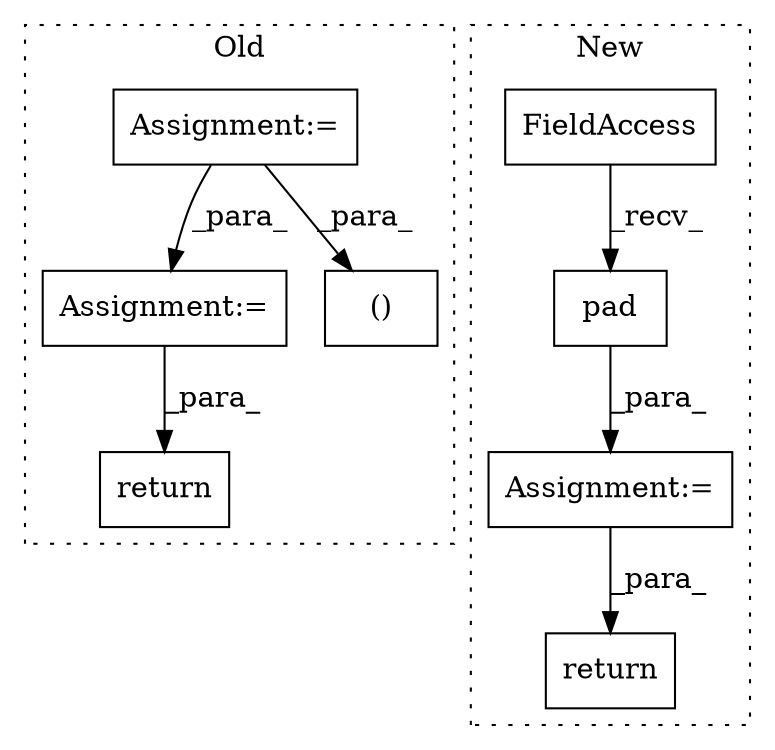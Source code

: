 digraph G {
subgraph cluster0 {
1 [label="return" a="41" s="3963" l="7" shape="box"];
4 [label="Assignment:=" a="7" s="3377" l="3" shape="box"];
7 [label="Assignment:=" a="7" s="3850" l="1" shape="box"];
8 [label="()" a="106" s="3499" l="46" shape="box"];
label = "Old";
style="dotted";
}
subgraph cluster1 {
2 [label="pad" a="32" s="4638,4723" l="4,2" shape="box"];
3 [label="return" a="41" s="4805" l="12" shape="box"];
5 [label="FieldAccess" a="22" s="4618" l="5" shape="box"];
6 [label="Assignment:=" a="7" s="4786" l="1" shape="box"];
label = "New";
style="dotted";
}
2 -> 6 [label="_para_"];
4 -> 8 [label="_para_"];
4 -> 7 [label="_para_"];
5 -> 2 [label="_recv_"];
6 -> 3 [label="_para_"];
7 -> 1 [label="_para_"];
}